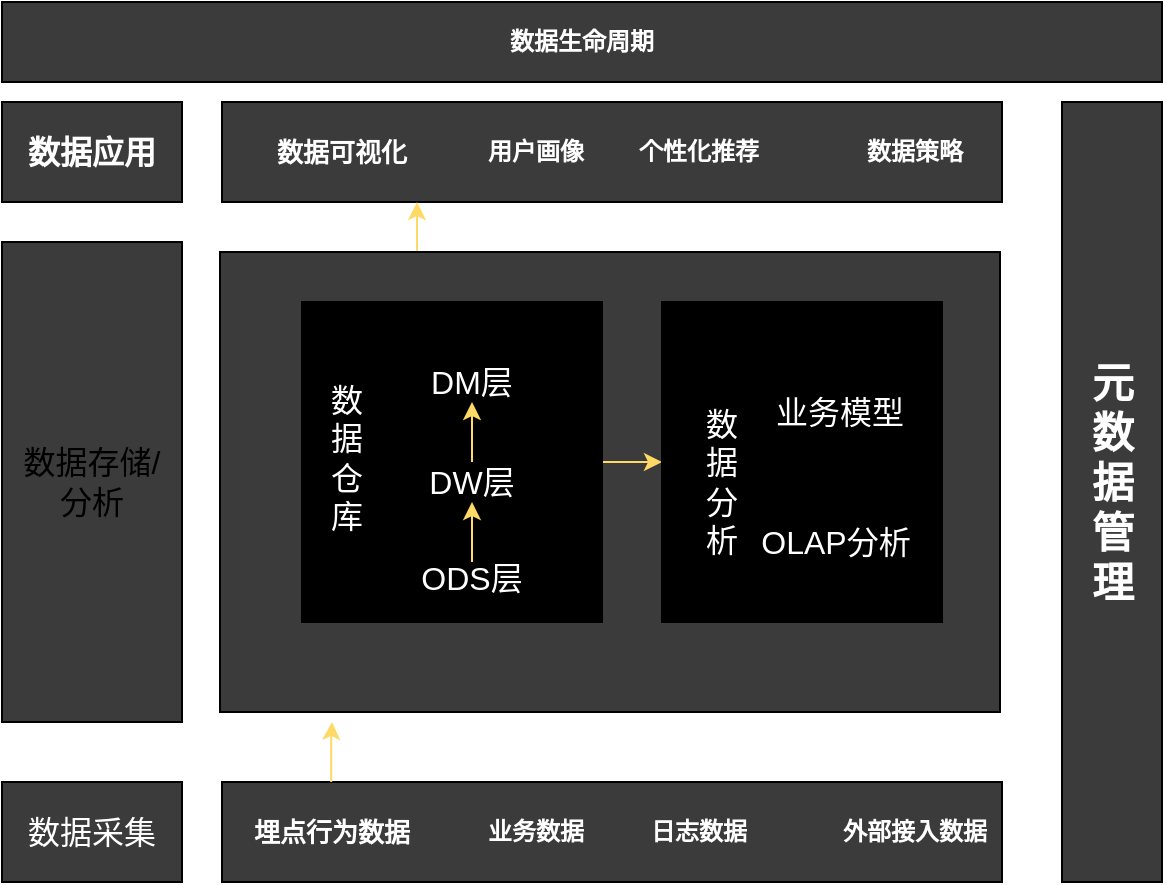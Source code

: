 <mxfile version="14.6.12" type="github">
  <diagram id="prtHgNgQTEPvFCAcTncT" name="Page-1">
    <mxGraphModel dx="1422" dy="748" grid="1" gridSize="10" guides="1" tooltips="1" connect="1" arrows="1" fold="1" page="1" pageScale="1" pageWidth="827" pageHeight="1169" math="0" shadow="0">
      <root>
        <mxCell id="0" />
        <mxCell id="1" parent="0" />
        <mxCell id="2utjeKSa2Xg59p1qhqc_-1" value="&lt;font color=&quot;#ffffff&quot;&gt;&lt;b&gt;数据生命周期&lt;/b&gt;&lt;/font&gt;" style="rounded=0;whiteSpace=wrap;html=1;fillColor=#3B3B3B;" vertex="1" parent="1">
          <mxGeometry x="110" y="280" width="580" height="40" as="geometry" />
        </mxCell>
        <mxCell id="2utjeKSa2Xg59p1qhqc_-2" value="&lt;font color=&quot;#ffffff&quot; size=&quot;1&quot;&gt;&lt;b style=&quot;font-size: 16px&quot;&gt;数据应用&lt;/b&gt;&lt;/font&gt;" style="rounded=0;whiteSpace=wrap;html=1;fillColor=#3B3B3B;" vertex="1" parent="1">
          <mxGeometry x="110" y="330" width="90" height="50" as="geometry" />
        </mxCell>
        <mxCell id="2utjeKSa2Xg59p1qhqc_-4" value="&lt;font color=&quot;#ffffff&quot;&gt;&lt;b&gt;数据可视化&lt;/b&gt;&lt;/font&gt;" style="text;html=1;strokeColor=none;fillColor=none;align=center;verticalAlign=middle;whiteSpace=wrap;rounded=0;" vertex="1" parent="1">
          <mxGeometry x="270" y="330" width="70" height="50" as="geometry" />
        </mxCell>
        <mxCell id="2utjeKSa2Xg59p1qhqc_-6" value="&lt;font color=&quot;#ffffff&quot;&gt;&lt;b&gt;个性化推荐&lt;/b&gt;&lt;/font&gt;" style="text;html=1;strokeColor=none;fillColor=none;align=center;verticalAlign=middle;whiteSpace=wrap;rounded=0;" vertex="1" parent="1">
          <mxGeometry x="430" y="330" width="80" height="50" as="geometry" />
        </mxCell>
        <mxCell id="2utjeKSa2Xg59p1qhqc_-7" value="&lt;font color=&quot;#ffffff&quot;&gt;&lt;b&gt;数据策略&lt;/b&gt;&lt;/font&gt;" style="text;html=1;strokeColor=none;fillColor=none;align=center;verticalAlign=middle;whiteSpace=wrap;rounded=0;" vertex="1" parent="1">
          <mxGeometry x="530" y="330" width="80" height="50" as="geometry" />
        </mxCell>
        <mxCell id="2utjeKSa2Xg59p1qhqc_-8" value="&lt;font color=&quot;#ffffff&quot;&gt;&lt;b&gt;数据可视化&lt;/b&gt;&lt;/font&gt;" style="text;html=1;strokeColor=none;fillColor=none;align=center;verticalAlign=middle;whiteSpace=wrap;rounded=0;" vertex="1" parent="1">
          <mxGeometry x="270" y="330" width="70" height="50" as="geometry" />
        </mxCell>
        <mxCell id="2utjeKSa2Xg59p1qhqc_-13" value="" style="group;fontSize=16;" vertex="1" connectable="0" parent="1">
          <mxGeometry x="220" y="330" width="390" height="50" as="geometry" />
        </mxCell>
        <mxCell id="2utjeKSa2Xg59p1qhqc_-3" value="" style="rounded=0;whiteSpace=wrap;html=1;fillColor=#3B3B3B;" vertex="1" parent="2utjeKSa2Xg59p1qhqc_-13">
          <mxGeometry width="390" height="50" as="geometry" />
        </mxCell>
        <mxCell id="2utjeKSa2Xg59p1qhqc_-12" value="" style="group" vertex="1" connectable="0" parent="2utjeKSa2Xg59p1qhqc_-13">
          <mxGeometry x="21.667" width="368.333" height="50" as="geometry" />
        </mxCell>
        <mxCell id="2utjeKSa2Xg59p1qhqc_-5" value="&lt;font color=&quot;#ffffff&quot;&gt;&lt;b&gt;用户画像&lt;/b&gt;&lt;/font&gt;" style="text;html=1;strokeColor=none;fillColor=none;align=center;verticalAlign=middle;whiteSpace=wrap;rounded=0;" vertex="1" parent="2utjeKSa2Xg59p1qhqc_-12">
          <mxGeometry x="97.5" width="75.833" height="50" as="geometry" />
        </mxCell>
        <mxCell id="2utjeKSa2Xg59p1qhqc_-9" value="&lt;font color=&quot;#ffffff&quot; size=&quot;1&quot;&gt;&lt;b style=&quot;font-size: 13px&quot;&gt;数据可视化&lt;/b&gt;&lt;/font&gt;" style="text;html=1;strokeColor=none;fillColor=none;align=center;verticalAlign=middle;whiteSpace=wrap;rounded=0;" vertex="1" parent="2utjeKSa2Xg59p1qhqc_-12">
          <mxGeometry width="75.833" height="50" as="geometry" />
        </mxCell>
        <mxCell id="2utjeKSa2Xg59p1qhqc_-10" value="&lt;font color=&quot;#ffffff&quot;&gt;&lt;b&gt;个性化推荐&lt;/b&gt;&lt;/font&gt;" style="text;html=1;strokeColor=none;fillColor=none;align=center;verticalAlign=middle;whiteSpace=wrap;rounded=0;" vertex="1" parent="2utjeKSa2Xg59p1qhqc_-12">
          <mxGeometry x="173.333" width="86.667" height="50" as="geometry" />
        </mxCell>
        <mxCell id="2utjeKSa2Xg59p1qhqc_-11" value="&lt;font color=&quot;#ffffff&quot;&gt;&lt;b&gt;数据策略&lt;/b&gt;&lt;/font&gt;" style="text;html=1;strokeColor=none;fillColor=none;align=center;verticalAlign=middle;whiteSpace=wrap;rounded=0;" vertex="1" parent="2utjeKSa2Xg59p1qhqc_-12">
          <mxGeometry x="281.667" width="86.667" height="50" as="geometry" />
        </mxCell>
        <mxCell id="2utjeKSa2Xg59p1qhqc_-14" value="" style="rounded=0;whiteSpace=wrap;html=1;fillColor=#3B3B3B;" vertex="1" parent="1">
          <mxGeometry x="640" y="330" width="50" height="390" as="geometry" />
        </mxCell>
        <mxCell id="2utjeKSa2Xg59p1qhqc_-15" value="&lt;font color=&quot;#ffffff&quot; size=&quot;1&quot;&gt;&lt;b style=&quot;font-size: 21px&quot;&gt;元数据管理&lt;/b&gt;&lt;/font&gt;" style="text;html=1;strokeColor=none;fillColor=none;align=center;verticalAlign=middle;rounded=0;horizontal=1;direction=east;rotation=0;whiteSpace=wrap;" vertex="1" parent="1">
          <mxGeometry x="652.5" y="425" width="25" height="190" as="geometry" />
        </mxCell>
        <mxCell id="2utjeKSa2Xg59p1qhqc_-16" value="数据存储/&lt;br&gt;分析" style="rounded=0;whiteSpace=wrap;html=1;fontSize=16;fillColor=#3B3B3B;" vertex="1" parent="1">
          <mxGeometry x="110" y="400" width="90" height="240" as="geometry" />
        </mxCell>
        <mxCell id="2utjeKSa2Xg59p1qhqc_-43" style="edgeStyle=orthogonalEdgeStyle;rounded=0;orthogonalLoop=1;jettySize=auto;html=1;exitX=0.25;exitY=0;exitDx=0;exitDy=0;entryX=1;entryY=1;entryDx=0;entryDy=0;fontSize=16;fontColor=#FFFFFF;strokeColor=#FFD966;" edge="1" parent="1" source="2utjeKSa2Xg59p1qhqc_-18" target="2utjeKSa2Xg59p1qhqc_-9">
          <mxGeometry relative="1" as="geometry" />
        </mxCell>
        <mxCell id="2utjeKSa2Xg59p1qhqc_-18" value="" style="rounded=0;whiteSpace=wrap;html=1;fontSize=16;fillColor=#3B3B3B;" vertex="1" parent="1">
          <mxGeometry x="219" y="405" width="390" height="230" as="geometry" />
        </mxCell>
        <mxCell id="2utjeKSa2Xg59p1qhqc_-40" value="" style="edgeStyle=orthogonalEdgeStyle;rounded=0;orthogonalLoop=1;jettySize=auto;html=1;fontSize=16;fontColor=#FFFFFF;strokeColor=#FFD966;entryX=0;entryY=0.5;entryDx=0;entryDy=0;" edge="1" parent="1" source="2utjeKSa2Xg59p1qhqc_-19" target="2utjeKSa2Xg59p1qhqc_-35">
          <mxGeometry relative="1" as="geometry">
            <mxPoint x="430" y="510" as="targetPoint" />
            <Array as="points" />
          </mxGeometry>
        </mxCell>
        <mxCell id="2utjeKSa2Xg59p1qhqc_-19" value="" style="rounded=0;whiteSpace=wrap;html=1;fontSize=16;fontColor=#FFFFFF;fillColor=#000000;" vertex="1" parent="1">
          <mxGeometry x="260" y="430" width="150" height="160" as="geometry" />
        </mxCell>
        <mxCell id="2utjeKSa2Xg59p1qhqc_-20" value="数据仓库" style="text;html=1;strokeColor=none;fillColor=none;align=center;verticalAlign=middle;whiteSpace=wrap;rounded=0;fontSize=16;fontColor=#FFFFFF;" vertex="1" parent="1">
          <mxGeometry x="270" y="460" width="25" height="95" as="geometry" />
        </mxCell>
        <mxCell id="2utjeKSa2Xg59p1qhqc_-21" value="DM层" style="text;html=1;strokeColor=none;fillColor=none;align=center;verticalAlign=middle;whiteSpace=wrap;rounded=0;fontSize=16;fontColor=#FFFFFF;" vertex="1" parent="1">
          <mxGeometry x="320" y="460" width="50" height="20" as="geometry" />
        </mxCell>
        <mxCell id="2utjeKSa2Xg59p1qhqc_-34" value="" style="edgeStyle=orthogonalEdgeStyle;rounded=0;orthogonalLoop=1;jettySize=auto;html=1;fontSize=16;fontColor=#FFFFFF;strokeColor=#FFD966;" edge="1" parent="1" source="2utjeKSa2Xg59p1qhqc_-22" target="2utjeKSa2Xg59p1qhqc_-21">
          <mxGeometry relative="1" as="geometry" />
        </mxCell>
        <mxCell id="2utjeKSa2Xg59p1qhqc_-22" value="DW层" style="text;html=1;strokeColor=none;fillColor=none;align=center;verticalAlign=middle;whiteSpace=wrap;rounded=0;fontSize=16;fontColor=#FFFFFF;" vertex="1" parent="1">
          <mxGeometry x="320" y="510" width="50" height="20" as="geometry" />
        </mxCell>
        <mxCell id="2utjeKSa2Xg59p1qhqc_-33" value="" style="edgeStyle=orthogonalEdgeStyle;rounded=0;orthogonalLoop=1;jettySize=auto;html=1;fontSize=16;fontColor=#FFFFFF;strokeColor=#FFD966;" edge="1" parent="1" source="2utjeKSa2Xg59p1qhqc_-23" target="2utjeKSa2Xg59p1qhqc_-22">
          <mxGeometry relative="1" as="geometry" />
        </mxCell>
        <mxCell id="2utjeKSa2Xg59p1qhqc_-23" value="ODS层" style="text;html=1;strokeColor=none;fillColor=none;align=center;verticalAlign=middle;whiteSpace=wrap;rounded=0;fontSize=16;fontColor=#FFFFFF;" vertex="1" parent="1">
          <mxGeometry x="315" y="560" width="60" height="15" as="geometry" />
        </mxCell>
        <mxCell id="2utjeKSa2Xg59p1qhqc_-35" value="" style="rounded=0;whiteSpace=wrap;html=1;fontSize=16;fontColor=#FFFFFF;fillColor=#000000;" vertex="1" parent="1">
          <mxGeometry x="440" y="430" width="140" height="160" as="geometry" />
        </mxCell>
        <mxCell id="2utjeKSa2Xg59p1qhqc_-36" value="数据分析" style="text;html=1;strokeColor=none;fillColor=none;align=center;verticalAlign=middle;whiteSpace=wrap;rounded=0;fontSize=16;fontColor=#FFFFFF;" vertex="1" parent="1">
          <mxGeometry x="456" y="475" width="28" height="90" as="geometry" />
        </mxCell>
        <mxCell id="2utjeKSa2Xg59p1qhqc_-37" value="业务模型" style="text;html=1;strokeColor=none;fillColor=none;align=center;verticalAlign=middle;whiteSpace=wrap;rounded=0;fontSize=16;fontColor=#FFFFFF;" vertex="1" parent="1">
          <mxGeometry x="489" y="475" width="80" height="20" as="geometry" />
        </mxCell>
        <mxCell id="2utjeKSa2Xg59p1qhqc_-38" value="OLAP分析" style="text;html=1;strokeColor=none;fillColor=none;align=center;verticalAlign=middle;whiteSpace=wrap;rounded=0;fontSize=16;fontColor=#FFFFFF;" vertex="1" parent="1">
          <mxGeometry x="482" y="540" width="90" height="20" as="geometry" />
        </mxCell>
        <mxCell id="2utjeKSa2Xg59p1qhqc_-46" value="" style="rounded=0;whiteSpace=wrap;html=1;fillColor=#3B3B3B;" vertex="1" parent="1">
          <mxGeometry x="220" y="670" width="390" height="50" as="geometry" />
        </mxCell>
        <mxCell id="2utjeKSa2Xg59p1qhqc_-47" value="" style="group" vertex="1" connectable="0" parent="1">
          <mxGeometry x="241.667" y="670" width="368.333" height="50" as="geometry" />
        </mxCell>
        <mxCell id="2utjeKSa2Xg59p1qhqc_-53" value="" style="group" vertex="1" connectable="0" parent="2utjeKSa2Xg59p1qhqc_-47">
          <mxGeometry x="-10" width="378.333" height="50" as="geometry" />
        </mxCell>
        <mxCell id="2utjeKSa2Xg59p1qhqc_-48" value="&lt;font color=&quot;#ffffff&quot;&gt;&lt;b&gt;业务数据&lt;/b&gt;&lt;/font&gt;" style="text;html=1;strokeColor=none;fillColor=none;align=center;verticalAlign=middle;whiteSpace=wrap;rounded=0;" vertex="1" parent="2utjeKSa2Xg59p1qhqc_-53">
          <mxGeometry x="107.5" width="75.833" height="50" as="geometry" />
        </mxCell>
        <mxCell id="2utjeKSa2Xg59p1qhqc_-49" value="&lt;font color=&quot;#ffffff&quot;&gt;&lt;span style=&quot;font-size: 13px&quot;&gt;&lt;b&gt;埋点行为数据&lt;/b&gt;&lt;/span&gt;&lt;/font&gt;" style="text;html=1;strokeColor=none;fillColor=none;align=center;verticalAlign=middle;whiteSpace=wrap;rounded=0;" vertex="1" parent="2utjeKSa2Xg59p1qhqc_-53">
          <mxGeometry width="85.83" height="50" as="geometry" />
        </mxCell>
        <mxCell id="2utjeKSa2Xg59p1qhqc_-50" value="&lt;font color=&quot;#ffffff&quot;&gt;&lt;b&gt;日志数据&lt;/b&gt;&lt;/font&gt;" style="text;html=1;strokeColor=none;fillColor=none;align=center;verticalAlign=middle;whiteSpace=wrap;rounded=0;" vertex="1" parent="2utjeKSa2Xg59p1qhqc_-53">
          <mxGeometry x="183.333" width="86.667" height="50" as="geometry" />
        </mxCell>
        <mxCell id="2utjeKSa2Xg59p1qhqc_-51" value="&lt;font color=&quot;#ffffff&quot;&gt;&lt;b&gt;外部接入数据&lt;/b&gt;&lt;/font&gt;" style="text;html=1;strokeColor=none;fillColor=none;align=center;verticalAlign=middle;whiteSpace=wrap;rounded=0;" vertex="1" parent="2utjeKSa2Xg59p1qhqc_-53">
          <mxGeometry x="291.667" width="86.667" height="50" as="geometry" />
        </mxCell>
        <mxCell id="2utjeKSa2Xg59p1qhqc_-54" value="数据采集" style="rounded=0;whiteSpace=wrap;html=1;fontSize=16;fontColor=#FFFFFF;fillColor=#3B3B3B;" vertex="1" parent="1">
          <mxGeometry x="110" y="670" width="90" height="50" as="geometry" />
        </mxCell>
        <mxCell id="2utjeKSa2Xg59p1qhqc_-56" value="" style="edgeStyle=orthogonalEdgeStyle;rounded=0;orthogonalLoop=1;jettySize=auto;html=1;fontSize=16;fontColor=#FFFFFF;strokeColor=#FFD966;" edge="1" parent="1" source="2utjeKSa2Xg59p1qhqc_-49">
          <mxGeometry relative="1" as="geometry">
            <mxPoint x="275" y="640" as="targetPoint" />
          </mxGeometry>
        </mxCell>
      </root>
    </mxGraphModel>
  </diagram>
</mxfile>
